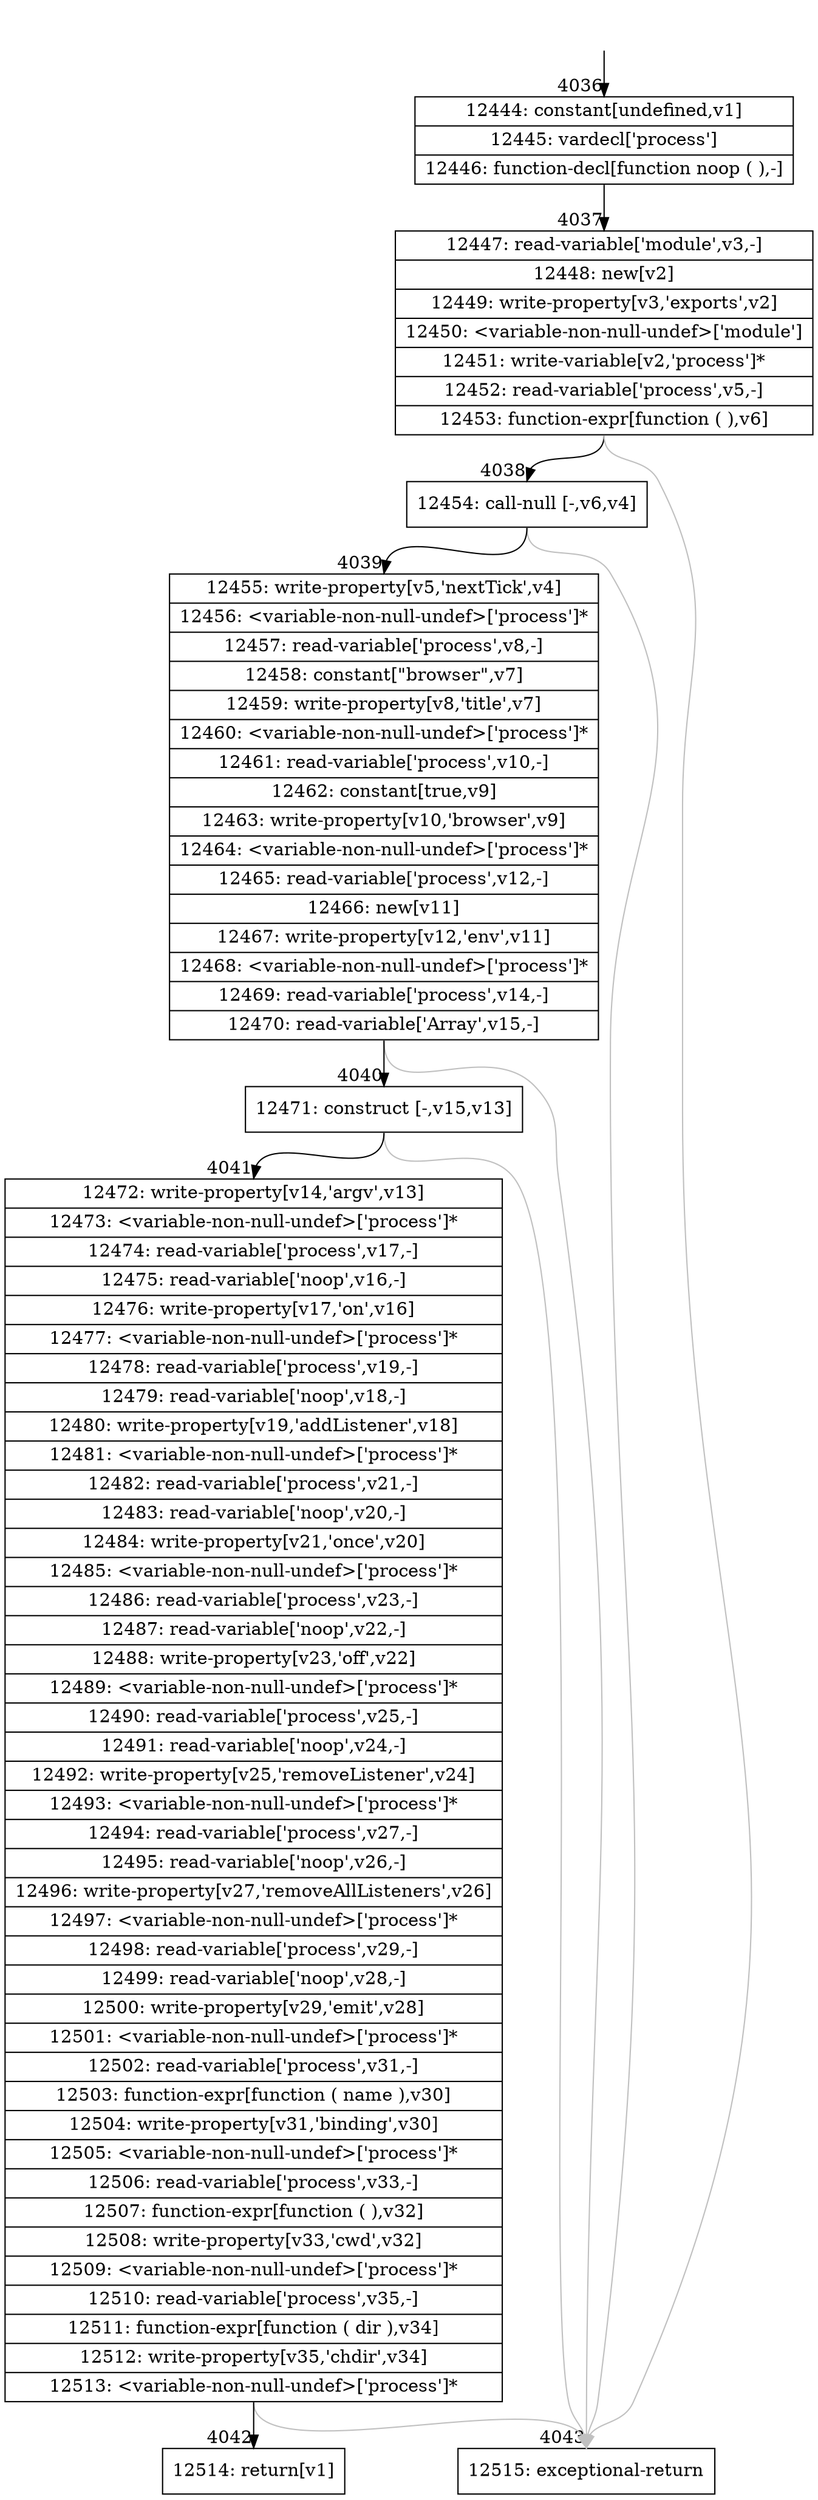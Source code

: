 digraph {
rankdir="TD"
BB_entry231[shape=none,label=""];
BB_entry231 -> BB4036 [tailport=s, headport=n, headlabel="    4036"]
BB4036 [shape=record label="{12444: constant[undefined,v1]|12445: vardecl['process']|12446: function-decl[function noop ( ),-]}" ] 
BB4036 -> BB4037 [tailport=s, headport=n, headlabel="      4037"]
BB4037 [shape=record label="{12447: read-variable['module',v3,-]|12448: new[v2]|12449: write-property[v3,'exports',v2]|12450: \<variable-non-null-undef\>['module']|12451: write-variable[v2,'process']*|12452: read-variable['process',v5,-]|12453: function-expr[function ( ),v6]}" ] 
BB4037 -> BB4038 [tailport=s, headport=n, headlabel="      4038"]
BB4037 -> BB4043 [tailport=s, headport=n, color=gray, headlabel="      4043"]
BB4038 [shape=record label="{12454: call-null [-,v6,v4]}" ] 
BB4038 -> BB4039 [tailport=s, headport=n, headlabel="      4039"]
BB4038 -> BB4043 [tailport=s, headport=n, color=gray]
BB4039 [shape=record label="{12455: write-property[v5,'nextTick',v4]|12456: \<variable-non-null-undef\>['process']*|12457: read-variable['process',v8,-]|12458: constant[\"browser\",v7]|12459: write-property[v8,'title',v7]|12460: \<variable-non-null-undef\>['process']*|12461: read-variable['process',v10,-]|12462: constant[true,v9]|12463: write-property[v10,'browser',v9]|12464: \<variable-non-null-undef\>['process']*|12465: read-variable['process',v12,-]|12466: new[v11]|12467: write-property[v12,'env',v11]|12468: \<variable-non-null-undef\>['process']*|12469: read-variable['process',v14,-]|12470: read-variable['Array',v15,-]}" ] 
BB4039 -> BB4040 [tailport=s, headport=n, headlabel="      4040"]
BB4039 -> BB4043 [tailport=s, headport=n, color=gray]
BB4040 [shape=record label="{12471: construct [-,v15,v13]}" ] 
BB4040 -> BB4041 [tailport=s, headport=n, headlabel="      4041"]
BB4040 -> BB4043 [tailport=s, headport=n, color=gray]
BB4041 [shape=record label="{12472: write-property[v14,'argv',v13]|12473: \<variable-non-null-undef\>['process']*|12474: read-variable['process',v17,-]|12475: read-variable['noop',v16,-]|12476: write-property[v17,'on',v16]|12477: \<variable-non-null-undef\>['process']*|12478: read-variable['process',v19,-]|12479: read-variable['noop',v18,-]|12480: write-property[v19,'addListener',v18]|12481: \<variable-non-null-undef\>['process']*|12482: read-variable['process',v21,-]|12483: read-variable['noop',v20,-]|12484: write-property[v21,'once',v20]|12485: \<variable-non-null-undef\>['process']*|12486: read-variable['process',v23,-]|12487: read-variable['noop',v22,-]|12488: write-property[v23,'off',v22]|12489: \<variable-non-null-undef\>['process']*|12490: read-variable['process',v25,-]|12491: read-variable['noop',v24,-]|12492: write-property[v25,'removeListener',v24]|12493: \<variable-non-null-undef\>['process']*|12494: read-variable['process',v27,-]|12495: read-variable['noop',v26,-]|12496: write-property[v27,'removeAllListeners',v26]|12497: \<variable-non-null-undef\>['process']*|12498: read-variable['process',v29,-]|12499: read-variable['noop',v28,-]|12500: write-property[v29,'emit',v28]|12501: \<variable-non-null-undef\>['process']*|12502: read-variable['process',v31,-]|12503: function-expr[function ( name ),v30]|12504: write-property[v31,'binding',v30]|12505: \<variable-non-null-undef\>['process']*|12506: read-variable['process',v33,-]|12507: function-expr[function ( ),v32]|12508: write-property[v33,'cwd',v32]|12509: \<variable-non-null-undef\>['process']*|12510: read-variable['process',v35,-]|12511: function-expr[function ( dir ),v34]|12512: write-property[v35,'chdir',v34]|12513: \<variable-non-null-undef\>['process']*}" ] 
BB4041 -> BB4042 [tailport=s, headport=n, headlabel="      4042"]
BB4041 -> BB4043 [tailport=s, headport=n, color=gray]
BB4042 [shape=record label="{12514: return[v1]}" ] 
BB4043 [shape=record label="{12515: exceptional-return}" ] 
//#$~ 4173
}
